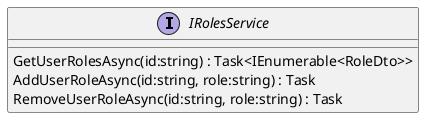 @startuml
interface IRolesService {
    GetUserRolesAsync(id:string) : Task<IEnumerable<RoleDto>>
    AddUserRoleAsync(id:string, role:string) : Task
    RemoveUserRoleAsync(id:string, role:string) : Task
}
@enduml
